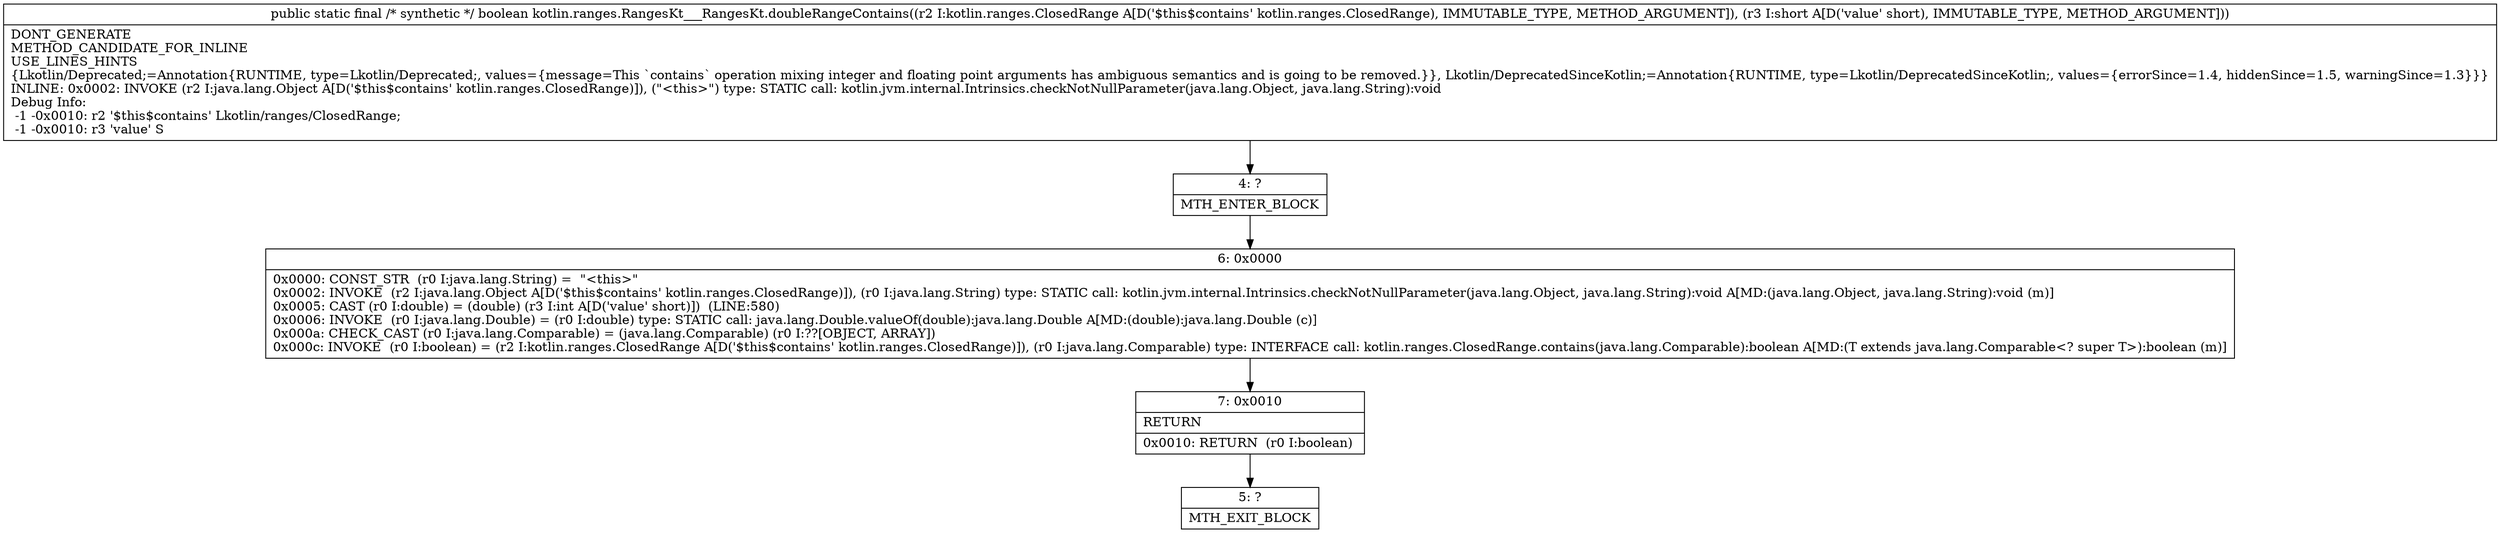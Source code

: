 digraph "CFG forkotlin.ranges.RangesKt___RangesKt.doubleRangeContains(Lkotlin\/ranges\/ClosedRange;S)Z" {
Node_4 [shape=record,label="{4\:\ ?|MTH_ENTER_BLOCK\l}"];
Node_6 [shape=record,label="{6\:\ 0x0000|0x0000: CONST_STR  (r0 I:java.lang.String) =  \"\<this\>\" \l0x0002: INVOKE  (r2 I:java.lang.Object A[D('$this$contains' kotlin.ranges.ClosedRange)]), (r0 I:java.lang.String) type: STATIC call: kotlin.jvm.internal.Intrinsics.checkNotNullParameter(java.lang.Object, java.lang.String):void A[MD:(java.lang.Object, java.lang.String):void (m)]\l0x0005: CAST (r0 I:double) = (double) (r3 I:int A[D('value' short)])  (LINE:580)\l0x0006: INVOKE  (r0 I:java.lang.Double) = (r0 I:double) type: STATIC call: java.lang.Double.valueOf(double):java.lang.Double A[MD:(double):java.lang.Double (c)]\l0x000a: CHECK_CAST (r0 I:java.lang.Comparable) = (java.lang.Comparable) (r0 I:??[OBJECT, ARRAY]) \l0x000c: INVOKE  (r0 I:boolean) = (r2 I:kotlin.ranges.ClosedRange A[D('$this$contains' kotlin.ranges.ClosedRange)]), (r0 I:java.lang.Comparable) type: INTERFACE call: kotlin.ranges.ClosedRange.contains(java.lang.Comparable):boolean A[MD:(T extends java.lang.Comparable\<? super T\>):boolean (m)]\l}"];
Node_7 [shape=record,label="{7\:\ 0x0010|RETURN\l|0x0010: RETURN  (r0 I:boolean) \l}"];
Node_5 [shape=record,label="{5\:\ ?|MTH_EXIT_BLOCK\l}"];
MethodNode[shape=record,label="{public static final \/* synthetic *\/ boolean kotlin.ranges.RangesKt___RangesKt.doubleRangeContains((r2 I:kotlin.ranges.ClosedRange A[D('$this$contains' kotlin.ranges.ClosedRange), IMMUTABLE_TYPE, METHOD_ARGUMENT]), (r3 I:short A[D('value' short), IMMUTABLE_TYPE, METHOD_ARGUMENT]))  | DONT_GENERATE\lMETHOD_CANDIDATE_FOR_INLINE\lUSE_LINES_HINTS\l\{Lkotlin\/Deprecated;=Annotation\{RUNTIME, type=Lkotlin\/Deprecated;, values=\{message=This `contains` operation mixing integer and floating point arguments has ambiguous semantics and is going to be removed.\}\}, Lkotlin\/DeprecatedSinceKotlin;=Annotation\{RUNTIME, type=Lkotlin\/DeprecatedSinceKotlin;, values=\{errorSince=1.4, hiddenSince=1.5, warningSince=1.3\}\}\}\lINLINE: 0x0002: INVOKE  (r2 I:java.lang.Object A[D('$this$contains' kotlin.ranges.ClosedRange)]), (\"\<this\>\") type: STATIC call: kotlin.jvm.internal.Intrinsics.checkNotNullParameter(java.lang.Object, java.lang.String):void\lDebug Info:\l  \-1 \-0x0010: r2 '$this$contains' Lkotlin\/ranges\/ClosedRange;\l  \-1 \-0x0010: r3 'value' S\l}"];
MethodNode -> Node_4;Node_4 -> Node_6;
Node_6 -> Node_7;
Node_7 -> Node_5;
}

